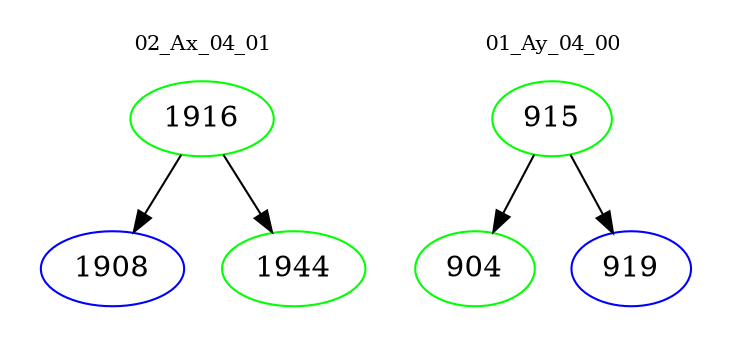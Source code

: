 digraph{
subgraph cluster_0 {
color = white
label = "02_Ax_04_01";
fontsize=10;
T0_1916 [label="1916", color="green"]
T0_1916 -> T0_1908 [color="black"]
T0_1908 [label="1908", color="blue"]
T0_1916 -> T0_1944 [color="black"]
T0_1944 [label="1944", color="green"]
}
subgraph cluster_1 {
color = white
label = "01_Ay_04_00";
fontsize=10;
T1_915 [label="915", color="green"]
T1_915 -> T1_904 [color="black"]
T1_904 [label="904", color="green"]
T1_915 -> T1_919 [color="black"]
T1_919 [label="919", color="blue"]
}
}
